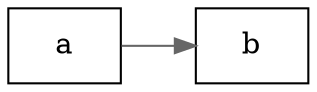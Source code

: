 digraph query_step {
  node[shape=box];
  edge[color=gray40];
  newrank=true;
  rankdir=LR;
  a->b
}
